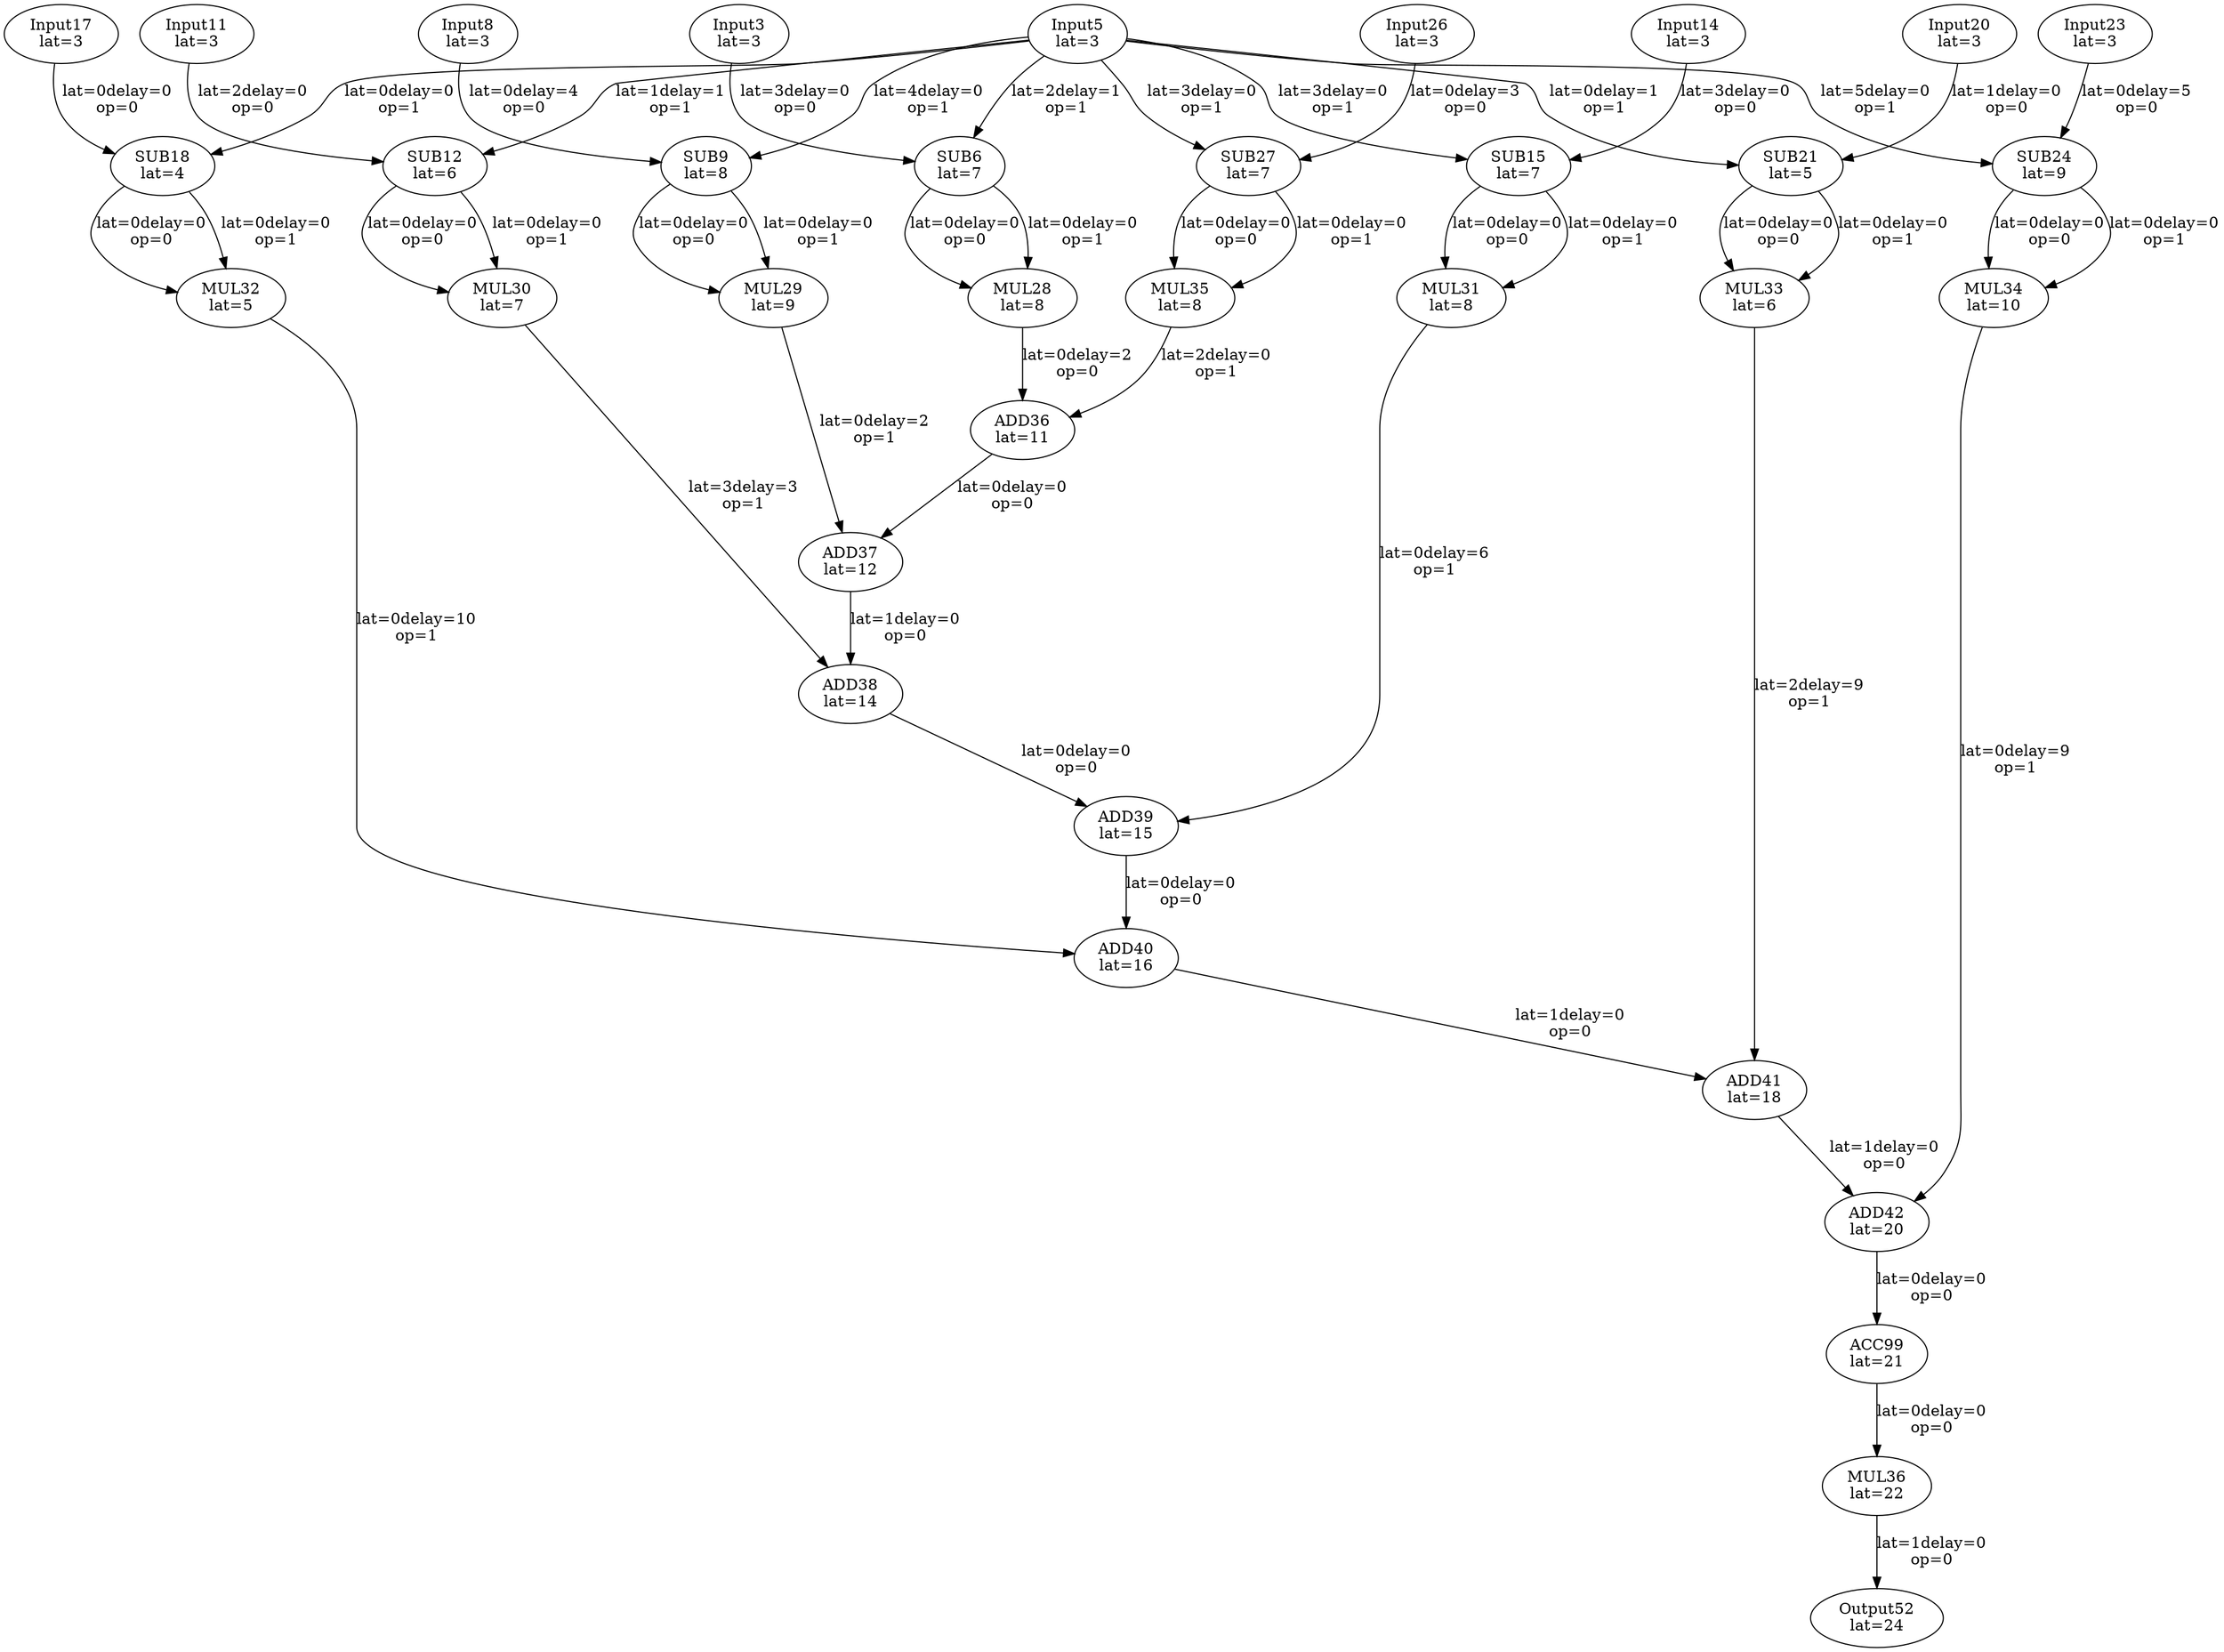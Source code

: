 Digraph G {
"Input3"[label = "\N\nlat=3"];
"Input5"[label = "\N\nlat=3"];
"SUB6"[label = "\N\nlat=7"];
"Input3"->"SUB6"[label = "lat=3\delay=0\nop=0"];
"Input5"->"SUB6"[label = "lat=2\delay=1\nop=1"];
"Input8"[label = "\N\nlat=3"];
"SUB9"[label = "\N\nlat=8"];
"Input8"->"SUB9"[label = "lat=0\delay=4\nop=0"];
"Input5"->"SUB9"[label = "lat=4\delay=0\nop=1"];
"Input11"[label = "\N\nlat=3"];
"SUB12"[label = "\N\nlat=6"];
"Input11"->"SUB12"[label = "lat=2\delay=0\nop=0"];
"Input5"->"SUB12"[label = "lat=1\delay=1\nop=1"];
"Input14"[label = "\N\nlat=3"];
"SUB15"[label = "\N\nlat=7"];
"Input14"->"SUB15"[label = "lat=3\delay=0\nop=0"];
"Input5"->"SUB15"[label = "lat=3\delay=0\nop=1"];
"Input17"[label = "\N\nlat=3"];
"SUB18"[label = "\N\nlat=4"];
"Input17"->"SUB18"[label = "lat=0\delay=0\nop=0"];
"Input5"->"SUB18"[label = "lat=0\delay=0\nop=1"];
"Input20"[label = "\N\nlat=3"];
"SUB21"[label = "\N\nlat=5"];
"Input20"->"SUB21"[label = "lat=1\delay=0\nop=0"];
"Input5"->"SUB21"[label = "lat=0\delay=1\nop=1"];
"Input23"[label = "\N\nlat=3"];
"SUB24"[label = "\N\nlat=9"];
"Input23"->"SUB24"[label = "lat=0\delay=5\nop=0"];
"Input5"->"SUB24"[label = "lat=5\delay=0\nop=1"];
"Input26"[label = "\N\nlat=3"];
"SUB27"[label = "\N\nlat=7"];
"Input26"->"SUB27"[label = "lat=0\delay=3\nop=0"];
"Input5"->"SUB27"[label = "lat=3\delay=0\nop=1"];
"MUL28"[label = "\N\nlat=8"];
"SUB6"->"MUL28"[label = "lat=0\delay=0\nop=0"];
"SUB6"->"MUL28"[label = "lat=0\delay=0\nop=1"];
"MUL29"[label = "\N\nlat=9"];
"SUB9"->"MUL29"[label = "lat=0\delay=0\nop=0"];
"SUB9"->"MUL29"[label = "lat=0\delay=0\nop=1"];
"MUL30"[label = "\N\nlat=7"];
"SUB12"->"MUL30"[label = "lat=0\delay=0\nop=0"];
"SUB12"->"MUL30"[label = "lat=0\delay=0\nop=1"];
"MUL31"[label = "\N\nlat=8"];
"SUB15"->"MUL31"[label = "lat=0\delay=0\nop=0"];
"SUB15"->"MUL31"[label = "lat=0\delay=0\nop=1"];
"MUL32"[label = "\N\nlat=5"];
"SUB18"->"MUL32"[label = "lat=0\delay=0\nop=0"];
"SUB18"->"MUL32"[label = "lat=0\delay=0\nop=1"];
"MUL33"[label = "\N\nlat=6"];
"SUB21"->"MUL33"[label = "lat=0\delay=0\nop=0"];
"SUB21"->"MUL33"[label = "lat=0\delay=0\nop=1"];
"MUL34"[label = "\N\nlat=10"];
"SUB24"->"MUL34"[label = "lat=0\delay=0\nop=0"];
"SUB24"->"MUL34"[label = "lat=0\delay=0\nop=1"];
"MUL35"[label = "\N\nlat=8"];
"SUB27"->"MUL35"[label = "lat=0\delay=0\nop=0"];
"SUB27"->"MUL35"[label = "lat=0\delay=0\nop=1"];
"MUL36"[label = "\N\nlat=22"];
"ACC99"->"MUL36"[label = "lat=0\delay=0\nop=0"];
"ADD36"[label = "\N\nlat=11"];
"MUL28"->"ADD36"[label = "lat=0\delay=2\nop=0"];
"MUL35"->"ADD36"[label = "lat=2\delay=0\nop=1"];
"ADD37"[label = "\N\nlat=12"];
"ADD36"->"ADD37"[label = "lat=0\delay=0\nop=0"];
"MUL29"->"ADD37"[label = "lat=0\delay=2\nop=1"];
"ADD38"[label = "\N\nlat=14"];
"ADD37"->"ADD38"[label = "lat=1\delay=0\nop=0"];
"MUL30"->"ADD38"[label = "lat=3\delay=3\nop=1"];
"ADD39"[label = "\N\nlat=15"];
"ADD38"->"ADD39"[label = "lat=0\delay=0\nop=0"];
"MUL31"->"ADD39"[label = "lat=0\delay=6\nop=1"];
"ADD40"[label = "\N\nlat=16"];
"ADD39"->"ADD40"[label = "lat=0\delay=0\nop=0"];
"MUL32"->"ADD40"[label = "lat=0\delay=10\nop=1"];
"ADD41"[label = "\N\nlat=18"];
"ADD40"->"ADD41"[label = "lat=1\delay=0\nop=0"];
"MUL33"->"ADD41"[label = "lat=2\delay=9\nop=1"];
"ADD42"[label = "\N\nlat=20"];
"ADD41"->"ADD42"[label = "lat=1\delay=0\nop=0"];
"MUL34"->"ADD42"[label = "lat=0\delay=9\nop=1"];
"Output52"[label = "\N\nlat=24"];
"MUL36"->"Output52"[label = "lat=1\delay=0\nop=0"];
"ACC99"[label = "\N\nlat=21"];
"ADD42"->"ACC99"[label = "lat=0\delay=0\nop=0"];
}
